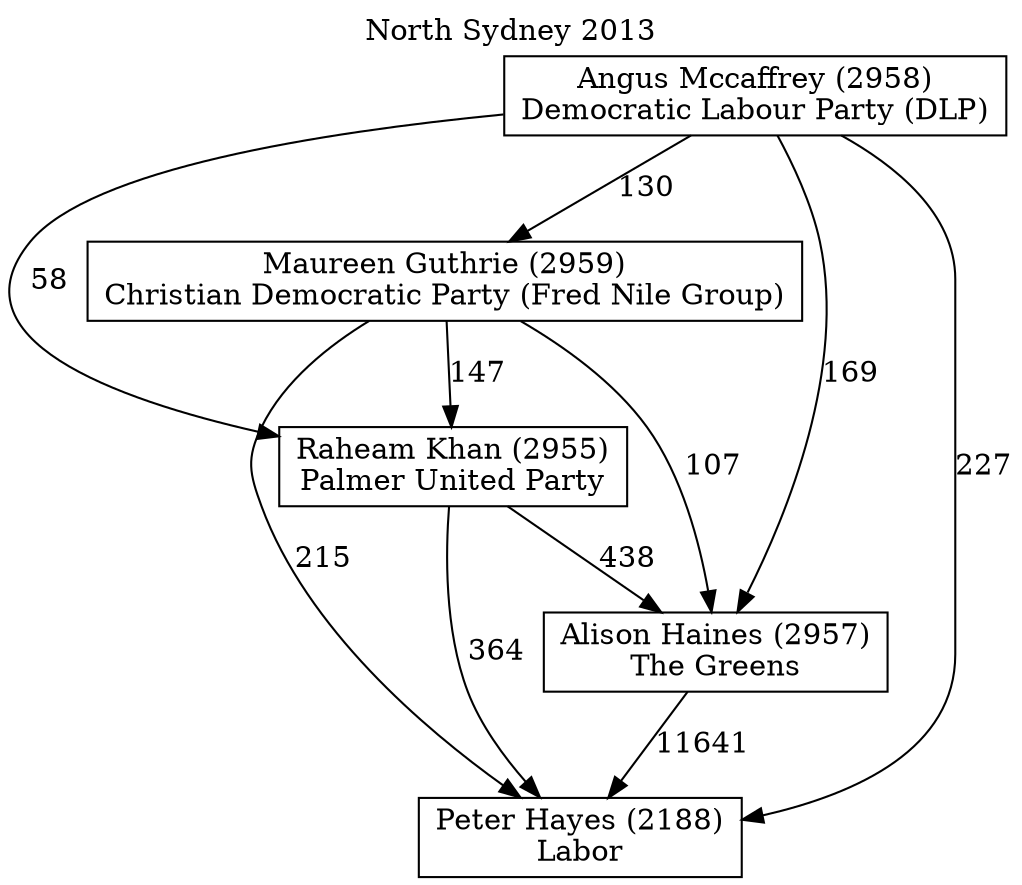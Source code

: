 // House preference flow
digraph "Peter Hayes (2188)_North Sydney_2013" {
	graph [label="North Sydney 2013" labelloc=t mclimit=10]
	node [shape=box]
	"Peter Hayes (2188)" [label="Peter Hayes (2188)
Labor"]
	"Alison Haines (2957)" [label="Alison Haines (2957)
The Greens"]
	"Raheam Khan (2955)" [label="Raheam Khan (2955)
Palmer United Party"]
	"Maureen Guthrie (2959)" [label="Maureen Guthrie (2959)
Christian Democratic Party (Fred Nile Group)"]
	"Angus Mccaffrey (2958)" [label="Angus Mccaffrey (2958)
Democratic Labour Party (DLP)"]
	"Alison Haines (2957)" -> "Peter Hayes (2188)" [label=11641]
	"Raheam Khan (2955)" -> "Alison Haines (2957)" [label=438]
	"Maureen Guthrie (2959)" -> "Raheam Khan (2955)" [label=147]
	"Angus Mccaffrey (2958)" -> "Maureen Guthrie (2959)" [label=130]
	"Raheam Khan (2955)" -> "Peter Hayes (2188)" [label=364]
	"Maureen Guthrie (2959)" -> "Peter Hayes (2188)" [label=215]
	"Angus Mccaffrey (2958)" -> "Peter Hayes (2188)" [label=227]
	"Angus Mccaffrey (2958)" -> "Raheam Khan (2955)" [label=58]
	"Maureen Guthrie (2959)" -> "Alison Haines (2957)" [label=107]
	"Angus Mccaffrey (2958)" -> "Alison Haines (2957)" [label=169]
}
